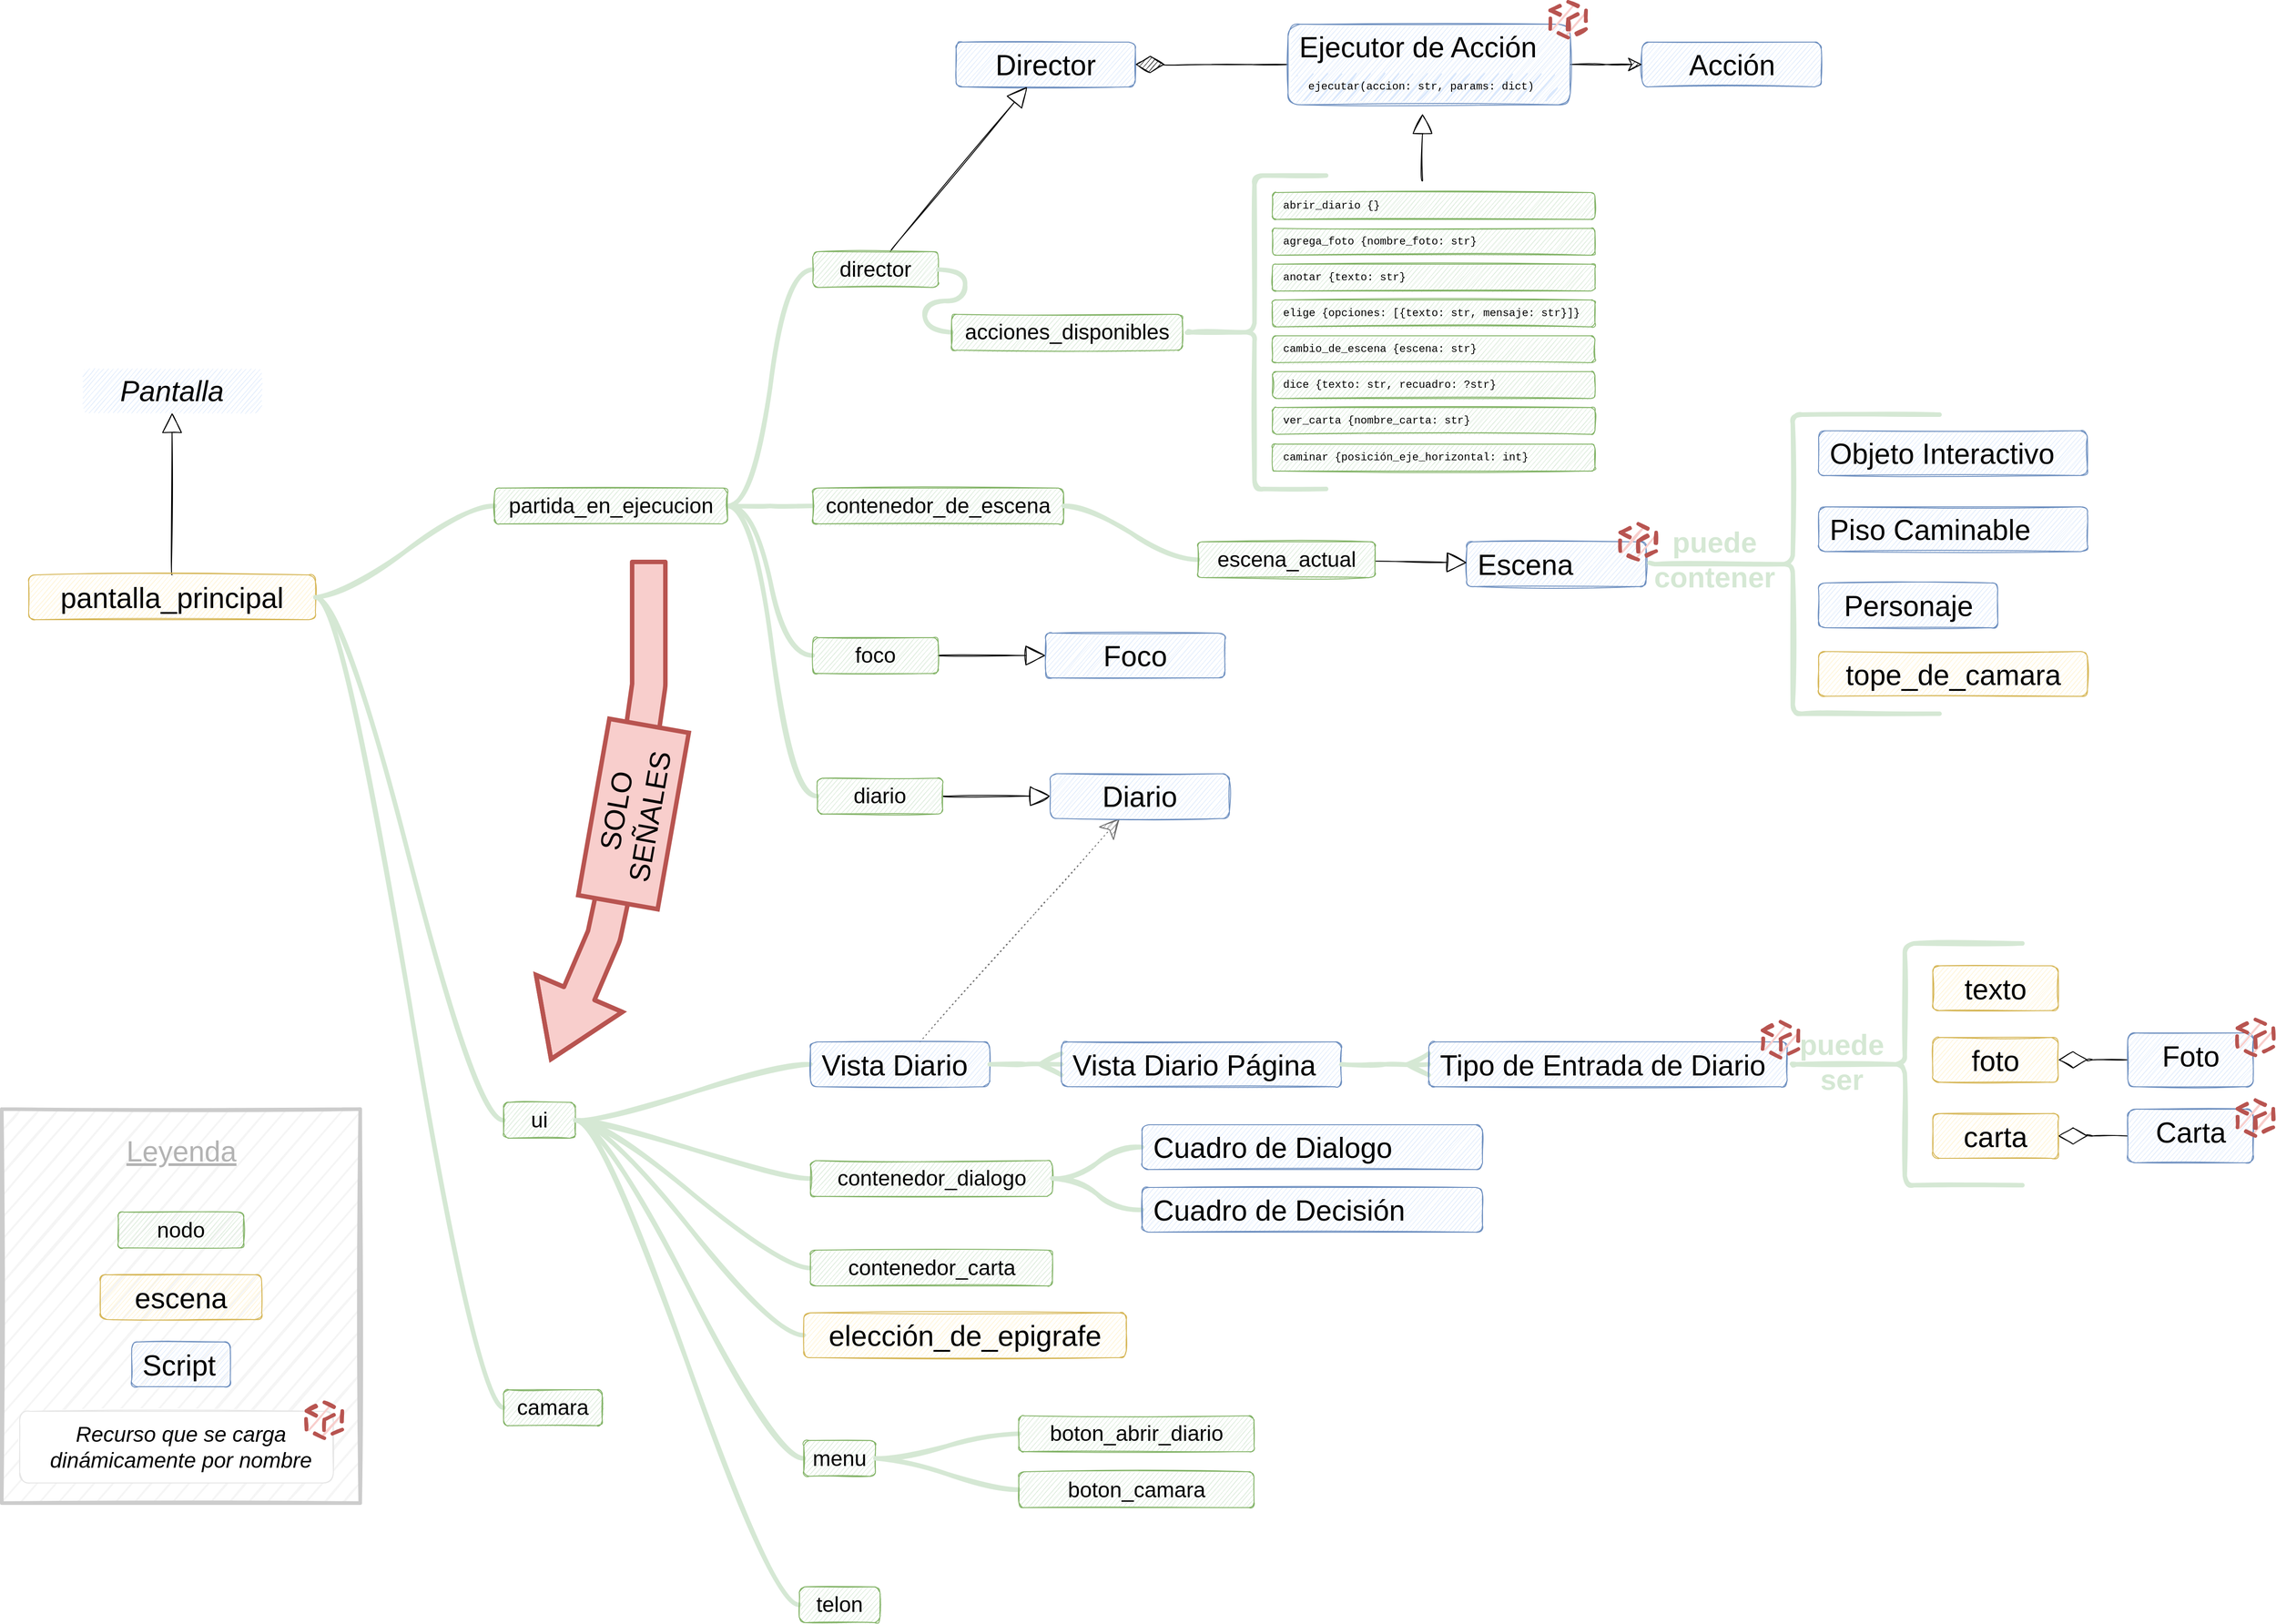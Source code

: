 <mxfile version="14.6.13" type="device" pages="2"><diagram id="RKRpNU83Tg8QG7wMmVHL" name="Pantalla Principal"><mxGraphModel dx="3923" dy="1953" grid="1" gridSize="10" guides="1" tooltips="1" connect="1" arrows="1" fold="1" page="1" pageScale="1" pageWidth="850" pageHeight="1100" math="0" shadow="0"><root><mxCell id="0"/><mxCell id="1" parent="0"/><mxCell id="-V_1WV0f_LP-zezuH2lG-2" value="abrir_diario {}" style="whiteSpace=wrap;html=1;fillColor=#d5e8d4;strokeColor=#82b366;fontFamily=Courier New;align=left;spacingLeft=10;rounded=1;sketch=1;" parent="1" vertex="1"><mxGeometry x="1458" y="673" width="360" height="30" as="geometry"/></mxCell><mxCell id="-V_1WV0f_LP-zezuH2lG-3" value="agrega_foto {nombre_foto: str}" style="whiteSpace=wrap;html=1;fillColor=#d5e8d4;strokeColor=#82b366;fontFamily=Courier New;align=left;spacingLeft=10;rounded=1;sketch=1;" parent="1" vertex="1"><mxGeometry x="1458" y="713" width="360" height="30" as="geometry"/></mxCell><mxCell id="-V_1WV0f_LP-zezuH2lG-4" value="anotar {texto: str}" style="whiteSpace=wrap;html=1;fillColor=#d5e8d4;strokeColor=#82b366;fontFamily=Courier New;align=left;spacingLeft=10;rounded=1;sketch=1;" parent="1" vertex="1"><mxGeometry x="1458" y="753" width="360" height="30" as="geometry"/></mxCell><mxCell id="-V_1WV0f_LP-zezuH2lG-5" value="elige {opciones: [{texto: str, mensaje: str}]}" style="whiteSpace=wrap;html=1;fillColor=#d5e8d4;strokeColor=#82b366;fontFamily=Courier New;align=left;spacingLeft=10;rounded=1;sketch=1;" parent="1" vertex="1"><mxGeometry x="1458" y="793" width="360" height="30" as="geometry"/></mxCell><mxCell id="-V_1WV0f_LP-zezuH2lG-6" value="cambio_de_escena {escena: str}" style="whiteSpace=wrap;html=1;fillColor=#d5e8d4;strokeColor=#82b366;fontFamily=Courier New;align=left;spacingLeft=10;rounded=1;sketch=1;" parent="1" vertex="1"><mxGeometry x="1458" y="833" width="360" height="30" as="geometry"/></mxCell><mxCell id="-V_1WV0f_LP-zezuH2lG-7" value="dice {texto: str, recuadro: ?str}" style="whiteSpace=wrap;html=1;fillColor=#d5e8d4;strokeColor=#82b366;fontFamily=Courier New;align=left;spacingLeft=10;rounded=1;sketch=1;" parent="1" vertex="1"><mxGeometry x="1458" y="873" width="360" height="30" as="geometry"/></mxCell><mxCell id="-V_1WV0f_LP-zezuH2lG-8" value="ver_carta {nombre_carta: str}" style="whiteSpace=wrap;html=1;fillColor=#d5e8d4;strokeColor=#82b366;fontFamily=Courier New;align=left;spacingLeft=10;rounded=1;sketch=1;" parent="1" vertex="1"><mxGeometry x="1458" y="913" width="360" height="30" as="geometry"/></mxCell><mxCell id="-V_1WV0f_LP-zezuH2lG-14" value="" style="group;rounded=1;sketch=1;" parent="1" vertex="1" connectable="0"><mxGeometry x="1870.5" y="505" width="200" height="50" as="geometry"/></mxCell><mxCell id="-V_1WV0f_LP-zezuH2lG-1" value="Acción" style="whiteSpace=wrap;html=1;fillColor=#dae8fc;strokeColor=#6c8ebf;fontSize=32;align=center;verticalAlign=top;rounded=1;sketch=1;" parent="-V_1WV0f_LP-zezuH2lG-14" vertex="1"><mxGeometry width="200" height="50" as="geometry"/></mxCell><mxCell id="-V_1WV0f_LP-zezuH2lG-18" value="" style="group;rounded=1;sketch=1;" parent="1" vertex="1" connectable="0"><mxGeometry x="1105" y="505" width="200" height="50" as="geometry"/></mxCell><mxCell id="-V_1WV0f_LP-zezuH2lG-19" value="Director" style="whiteSpace=wrap;html=1;fillColor=#dae8fc;strokeColor=#6c8ebf;fontSize=32;align=center;verticalAlign=top;rounded=1;sketch=1;" parent="-V_1WV0f_LP-zezuH2lG-18" vertex="1"><mxGeometry width="200" height="50" as="geometry"/></mxCell><mxCell id="-V_1WV0f_LP-zezuH2lG-70" style="edgeStyle=entityRelationEdgeStyle;orthogonalLoop=1;jettySize=auto;html=1;fontSize=24;endArrow=none;endFill=0;endSize=30;strokeWidth=5;fillColor=#d5e8d4;strokeColor=#D5E8D4;curved=1;sketch=1;" parent="1" source="-V_1WV0f_LP-zezuH2lG-36" target="-V_1WV0f_LP-zezuH2lG-55" edge="1"><mxGeometry relative="1" as="geometry"/></mxCell><mxCell id="-V_1WV0f_LP-zezuH2lG-98" style="edgeStyle=entityRelationEdgeStyle;orthogonalLoop=1;jettySize=auto;html=1;fontSize=24;endArrow=none;endFill=0;endSize=30;strokeWidth=5;fillColor=#d5e8d4;strokeColor=#D5E8D4;curved=1;sketch=1;" parent="1" source="-V_1WV0f_LP-zezuH2lG-36" target="-V_1WV0f_LP-zezuH2lG-90" edge="1"><mxGeometry relative="1" as="geometry"/></mxCell><mxCell id="-V_1WV0f_LP-zezuH2lG-36" value="contenedor_dialogo" style="whiteSpace=wrap;html=1;fillColor=#d5e8d4;strokeColor=#82b366;fontSize=24;align=center;verticalAlign=middle;rounded=1;sketch=1;" parent="1" vertex="1"><mxGeometry x="942.5" y="1754" width="270" height="40" as="geometry"/></mxCell><mxCell id="-V_1WV0f_LP-zezuH2lG-50" style="edgeStyle=entityRelationEdgeStyle;orthogonalLoop=1;jettySize=auto;html=1;fontSize=24;endArrow=none;endFill=0;endSize=30;strokeWidth=5;fillColor=#d5e8d4;strokeColor=#D5E8D4;curved=1;sketch=1;" parent="1" source="-V_1WV0f_LP-zezuH2lG-43" target="RzsN2a_7PpXh5lKPl0I8-2" edge="1"><mxGeometry relative="1" as="geometry"/></mxCell><mxCell id="-V_1WV0f_LP-zezuH2lG-43" value="contenedor_de_escena" style="whiteSpace=wrap;html=1;fontFamily=Helvetica;fontSize=24;fillColor=#d5e8d4;align=center;strokeColor=#82b366;rounded=1;sketch=1;" parent="1" vertex="1"><mxGeometry x="945" y="1003" width="280" height="40" as="geometry"/></mxCell><mxCell id="-V_1WV0f_LP-zezuH2lG-47" value="Pantalla" style="whiteSpace=wrap;html=1;fillColor=#dae8fc;fontSize=32;align=center;verticalAlign=top;rounded=1;sketch=1;strokeColor=none;fontStyle=2" parent="1" vertex="1"><mxGeometry x="130" y="869" width="200" height="50" as="geometry"/></mxCell><mxCell id="-V_1WV0f_LP-zezuH2lG-65" style="edgeStyle=none;orthogonalLoop=1;jettySize=auto;html=1;fontSize=24;endArrow=block;endFill=0;endSize=20;curved=1;sketch=1;" parent="1" source="-V_1WV0f_LP-zezuH2lG-48" target="-V_1WV0f_LP-zezuH2lG-47" edge="1"><mxGeometry relative="1" as="geometry"/></mxCell><mxCell id="-V_1WV0f_LP-zezuH2lG-67" style="edgeStyle=entityRelationEdgeStyle;orthogonalLoop=1;jettySize=auto;html=1;fontSize=24;endArrow=none;endFill=0;endSize=30;strokeWidth=5;fillColor=#d5e8d4;strokeColor=#D5E8D4;curved=1;sketch=1;" parent="1" source="-V_1WV0f_LP-zezuH2lG-48" target="-V_1WV0f_LP-zezuH2lG-55" edge="1"><mxGeometry relative="1" as="geometry"/></mxCell><mxCell id="-V_1WV0f_LP-zezuH2lG-83" style="edgeStyle=entityRelationEdgeStyle;orthogonalLoop=1;jettySize=auto;html=1;fontSize=24;endArrow=none;endFill=0;endSize=30;strokeWidth=5;fillColor=#d5e8d4;strokeColor=#D5E8D4;curved=1;sketch=1;" parent="1" source="RzsN2a_7PpXh5lKPl0I8-2" target="-V_1WV0f_LP-zezuH2lG-81" edge="1"><mxGeometry relative="1" as="geometry"/></mxCell><mxCell id="RzsN2a_7PpXh5lKPl0I8-4" style="edgeStyle=entityRelationEdgeStyle;curved=1;sketch=1;orthogonalLoop=1;jettySize=auto;html=1;fontSize=24;endArrow=none;endFill=0;endSize=30;strokeColor=#D5E8D4;strokeWidth=5;fillColor=#d5e8d4;" edge="1" parent="1" source="-V_1WV0f_LP-zezuH2lG-48" target="RzsN2a_7PpXh5lKPl0I8-2"><mxGeometry relative="1" as="geometry"/></mxCell><mxCell id="-V_1WV0f_LP-zezuH2lG-48" value="pantalla_principal" style="whiteSpace=wrap;html=1;fontFamily=Helvetica;fontSize=32;fillColor=#fff2cc;align=center;verticalAlign=top;strokeColor=#d6b656;rounded=1;sketch=1;" parent="1" vertex="1"><mxGeometry x="70" y="1100" width="320" height="50" as="geometry"/></mxCell><mxCell id="-V_1WV0f_LP-zezuH2lG-51" style="edgeStyle=entityRelationEdgeStyle;orthogonalLoop=1;jettySize=auto;html=1;fontSize=24;endArrow=none;endFill=0;endSize=30;strokeWidth=5;fillColor=#d5e8d4;strokeColor=#D5E8D4;curved=1;sketch=1;" parent="1" source="-V_1WV0f_LP-zezuH2lG-49" target="RzsN2a_7PpXh5lKPl0I8-2" edge="1"><mxGeometry relative="1" as="geometry"/></mxCell><mxCell id="-V_1WV0f_LP-zezuH2lG-57" style="orthogonalLoop=1;jettySize=auto;html=1;fontSize=24;endArrow=block;endFill=0;endSize=20;curved=1;sketch=1;" parent="1" source="-V_1WV0f_LP-zezuH2lG-49" target="-V_1WV0f_LP-zezuH2lG-19" edge="1"><mxGeometry relative="1" as="geometry"/></mxCell><mxCell id="-V_1WV0f_LP-zezuH2lG-49" value="director" style="whiteSpace=wrap;html=1;fontFamily=Helvetica;fontSize=24;fillColor=#d5e8d4;align=center;strokeColor=#82b366;rounded=1;sketch=1;" parent="1" vertex="1"><mxGeometry x="945" y="739" width="140" height="40" as="geometry"/></mxCell><mxCell id="-V_1WV0f_LP-zezuH2lG-55" value="ui" style="whiteSpace=wrap;html=1;fontFamily=Helvetica;fontSize=24;fillColor=#d5e8d4;align=center;strokeColor=#82b366;rounded=1;sketch=1;" parent="1" vertex="1"><mxGeometry x="600" y="1689" width="80" height="40" as="geometry"/></mxCell><mxCell id="-V_1WV0f_LP-zezuH2lG-61" style="edgeStyle=entityRelationEdgeStyle;orthogonalLoop=1;jettySize=auto;html=1;fontSize=24;endArrow=diamondThin;endFill=1;endSize=30;curved=1;sketch=1;" parent="1" source="-V_1WV0f_LP-zezuH2lG-16" target="-V_1WV0f_LP-zezuH2lG-19" edge="1"><mxGeometry relative="1" as="geometry"/></mxCell><mxCell id="-V_1WV0f_LP-zezuH2lG-62" value="" style="shape=curlyBracket;whiteSpace=wrap;html=1;fontFamily=Helvetica;fontSize=24;fillColor=#d5e8d4;align=center;size=0.5;strokeColor=#D5E8D4;strokeWidth=5;labelBackgroundColor=#ffffff;endFill=0;endSize=30;rounded=1;sketch=1;" parent="1" vertex="1"><mxGeometry x="1358" y="654" width="160" height="350" as="geometry"/></mxCell><mxCell id="-V_1WV0f_LP-zezuH2lG-64" style="edgeStyle=entityRelationEdgeStyle;orthogonalLoop=1;jettySize=auto;html=1;fontSize=24;endArrow=classic;endFill=1;endSize=13;curved=1;sketch=1;" parent="1" source="-V_1WV0f_LP-zezuH2lG-16" target="-V_1WV0f_LP-zezuH2lG-1" edge="1"><mxGeometry relative="1" as="geometry"/></mxCell><mxCell id="-V_1WV0f_LP-zezuH2lG-115" style="edgeStyle=entityRelationEdgeStyle;orthogonalLoop=1;jettySize=auto;html=1;fontSize=24;endArrow=diamondThin;endFill=0;endSize=30;curved=1;sketch=1;" parent="1" source="-V_1WV0f_LP-zezuH2lG-66" target="-V_1WV0f_LP-zezuH2lG-111" edge="1"><mxGeometry relative="1" as="geometry"/></mxCell><mxCell id="-V_1WV0f_LP-zezuH2lG-66" value="Foto" style="whiteSpace=wrap;html=1;fillColor=#dae8fc;strokeColor=#6c8ebf;fontSize=32;align=center;verticalAlign=top;rounded=1;sketch=1;" parent="1" vertex="1"><mxGeometry x="2412.5" y="1611.5" width="140" height="60" as="geometry"/></mxCell><mxCell id="-V_1WV0f_LP-zezuH2lG-68" value="caminar {posición_eje_horizontal: int}" style="whiteSpace=wrap;html=1;fillColor=#d5e8d4;strokeColor=#82b366;fontFamily=Courier New;align=left;spacingLeft=10;rounded=1;sketch=1;" parent="1" vertex="1"><mxGeometry x="1458" y="954" width="360" height="30" as="geometry"/></mxCell><mxCell id="-V_1WV0f_LP-zezuH2lG-69" style="edgeStyle=entityRelationEdgeStyle;orthogonalLoop=1;jettySize=auto;html=1;fontSize=24;endArrow=none;endFill=0;endSize=30;strokeWidth=5;fillColor=#d5e8d4;strokeColor=#D5E8D4;curved=1;sketch=1;" parent="1" source="-V_1WV0f_LP-zezuH2lG-23" target="-V_1WV0f_LP-zezuH2lG-55" edge="1"><mxGeometry relative="1" as="geometry"/></mxCell><mxCell id="-V_1WV0f_LP-zezuH2lG-99" style="edgeStyle=entityRelationEdgeStyle;orthogonalLoop=1;jettySize=auto;html=1;fontSize=24;endArrow=none;endFill=0;endSize=30;strokeWidth=5;fillColor=#d5e8d4;strokeColor=#D5E8D4;curved=1;sketch=1;" parent="1" source="-V_1WV0f_LP-zezuH2lG-36" target="-V_1WV0f_LP-zezuH2lG-91" edge="1"><mxGeometry relative="1" as="geometry"><mxPoint x="1212.5" y="1804.0" as="sourcePoint"/></mxGeometry></mxCell><mxCell id="-V_1WV0f_LP-zezuH2lG-127" style="rounded=1;sketch=1;orthogonalLoop=1;jettySize=auto;html=1;fontSize=24;startArrow=none;endArrow=classic;endFill=1;endSize=20;jumpSize=0;dashed=1;dashPattern=1 4;strokeColor=#6E6E6E;" parent="1" source="-V_1WV0f_LP-zezuH2lG-23" target="-V_1WV0f_LP-zezuH2lG-21" edge="1"><mxGeometry relative="1" as="geometry"><Array as="points"><mxPoint x="1200" y="1470"/></Array></mxGeometry></mxCell><mxCell id="-V_1WV0f_LP-zezuH2lG-23" value="Vista Diario" style="whiteSpace=wrap;html=1;fillColor=#dae8fc;strokeColor=#6c8ebf;fontSize=32;align=left;verticalAlign=top;spacingLeft=10;rounded=1;sketch=1;" parent="1" vertex="1"><mxGeometry x="942.5" y="1621.5" width="200" height="50" as="geometry"/></mxCell><mxCell id="-V_1WV0f_LP-zezuH2lG-77" style="edgeStyle=entityRelationEdgeStyle;orthogonalLoop=1;jettySize=auto;html=1;fontSize=24;endArrow=none;endFill=0;endSize=30;strokeWidth=5;fillColor=#d5e8d4;strokeColor=#D5E8D4;curved=1;sketch=1;" parent="1" source="-V_1WV0f_LP-zezuH2lG-135" target="-V_1WV0f_LP-zezuH2lG-43" edge="1"><mxGeometry relative="1" as="geometry"><mxPoint x="1412.5" y="1024" as="sourcePoint"/></mxGeometry></mxCell><mxCell id="-V_1WV0f_LP-zezuH2lG-16" value="Ejecutor de Acción" style="whiteSpace=wrap;html=1;fillColor=#dae8fc;strokeColor=#6c8ebf;fontSize=32;align=left;verticalAlign=top;spacingLeft=10;rounded=1;sketch=1;" parent="1" vertex="1"><mxGeometry x="1475.5" y="485" width="315" height="90" as="geometry"/></mxCell><mxCell id="-V_1WV0f_LP-zezuH2lG-78" value="ejecutar(accion: str, params: dict)" style="text;html=1;align=left;verticalAlign=middle;whiteSpace=wrap;fontFamily=Courier New;fontSize=12;spacingLeft=10;fillColor=#DAE8FC;dashed=1;strokeWidth=3;rounded=1;sketch=1;" parent="1" vertex="1"><mxGeometry x="1485.5" y="540" width="290" height="30" as="geometry"/></mxCell><mxCell id="-V_1WV0f_LP-zezuH2lG-80" style="edgeStyle=entityRelationEdgeStyle;orthogonalLoop=1;jettySize=auto;html=1;fontSize=24;endArrow=none;endFill=0;endSize=30;strokeColor=#D5E8D4;strokeWidth=5;fillColor=#d5e8d4;startArrow=ERmany;startFill=0;startSize=18;curved=1;sketch=1;" parent="1" source="-V_1WV0f_LP-zezuH2lG-79" target="-V_1WV0f_LP-zezuH2lG-23" edge="1"><mxGeometry relative="1" as="geometry"/></mxCell><mxCell id="-V_1WV0f_LP-zezuH2lG-79" value="Vista Diario Página" style="whiteSpace=wrap;html=1;fillColor=#dae8fc;strokeColor=#6c8ebf;fontSize=32;align=left;verticalAlign=top;spacingLeft=10;rounded=1;sketch=1;" parent="1" vertex="1"><mxGeometry x="1222.5" y="1621.5" width="312.5" height="50" as="geometry"/></mxCell><mxCell id="-V_1WV0f_LP-zezuH2lG-85" style="edgeStyle=none;orthogonalLoop=1;jettySize=auto;html=1;fontSize=24;endArrow=block;endFill=0;endSize=20;curved=1;sketch=1;" parent="1" source="-V_1WV0f_LP-zezuH2lG-81" target="-V_1WV0f_LP-zezuH2lG-21" edge="1"><mxGeometry relative="1" as="geometry"/></mxCell><mxCell id="-V_1WV0f_LP-zezuH2lG-81" value="diario" style="whiteSpace=wrap;html=1;fontFamily=Helvetica;fontSize=24;fillColor=#d5e8d4;align=center;strokeColor=#82b366;rounded=1;sketch=1;" parent="1" vertex="1"><mxGeometry x="950" y="1327" width="140" height="40" as="geometry"/></mxCell><mxCell id="-V_1WV0f_LP-zezuH2lG-21" value="Diario" style="whiteSpace=wrap;html=1;fillColor=#dae8fc;strokeColor=#6c8ebf;fontSize=32;align=center;verticalAlign=top;rounded=1;sketch=1;" parent="1" vertex="1"><mxGeometry x="1210" y="1322" width="200" height="50" as="geometry"/></mxCell><mxCell id="RzsN2a_7PpXh5lKPl0I8-1" style="edgeStyle=entityRelationEdgeStyle;curved=1;sketch=1;orthogonalLoop=1;jettySize=auto;html=1;fontSize=24;endArrow=none;endFill=0;endSize=30;strokeColor=#D5E8D4;strokeWidth=5;fillColor=#d5e8d4;" edge="1" parent="1" source="-V_1WV0f_LP-zezuH2lG-88" target="-V_1WV0f_LP-zezuH2lG-55"><mxGeometry relative="1" as="geometry"/></mxCell><mxCell id="-V_1WV0f_LP-zezuH2lG-88" value="telon" style="whiteSpace=wrap;html=1;fontFamily=Helvetica;fontSize=24;fillColor=#d5e8d4;align=center;strokeColor=#82b366;rounded=1;sketch=1;" parent="1" vertex="1"><mxGeometry x="930" y="2230" width="90" height="40" as="geometry"/></mxCell><mxCell id="-V_1WV0f_LP-zezuH2lG-101" style="edgeStyle=entityRelationEdgeStyle;orthogonalLoop=1;jettySize=auto;html=1;fontSize=24;endArrow=none;endFill=0;endSize=30;strokeWidth=5;fillColor=#d5e8d4;strokeColor=#D5E8D4;curved=1;sketch=1;" parent="1" source="-V_1WV0f_LP-zezuH2lG-89" target="-V_1WV0f_LP-zezuH2lG-48" edge="1"><mxGeometry relative="1" as="geometry"/></mxCell><mxCell id="-V_1WV0f_LP-zezuH2lG-89" value="camara" style="whiteSpace=wrap;html=1;fontFamily=Helvetica;fontSize=24;fillColor=#d5e8d4;align=center;strokeColor=#82b366;rounded=1;sketch=1;" parent="1" vertex="1"><mxGeometry x="600" y="2010" width="110" height="40" as="geometry"/></mxCell><mxCell id="-V_1WV0f_LP-zezuH2lG-90" value="Cuadro de Dialogo" style="whiteSpace=wrap;html=1;fillColor=#dae8fc;strokeColor=#6c8ebf;fontSize=32;align=left;verticalAlign=top;spacingLeft=10;rounded=1;sketch=1;" parent="1" vertex="1"><mxGeometry x="1312.5" y="1714" width="380" height="50" as="geometry"/></mxCell><mxCell id="-V_1WV0f_LP-zezuH2lG-91" value="Cuadro de Decisión" style="whiteSpace=wrap;html=1;fillColor=#dae8fc;strokeColor=#6c8ebf;fontSize=32;align=left;verticalAlign=top;spacingLeft=10;rounded=1;sketch=1;" parent="1" vertex="1"><mxGeometry x="1312.5" y="1784" width="380" height="50" as="geometry"/></mxCell><mxCell id="-V_1WV0f_LP-zezuH2lG-97" style="edgeStyle=entityRelationEdgeStyle;orthogonalLoop=1;jettySize=auto;html=1;fontSize=24;endArrow=none;endFill=0;endSize=30;strokeWidth=5;fillColor=#d5e8d4;strokeColor=#D5E8D4;curved=1;sketch=1;" parent="1" source="-V_1WV0f_LP-zezuH2lG-96" target="-V_1WV0f_LP-zezuH2lG-55" edge="1"><mxGeometry relative="1" as="geometry"/></mxCell><mxCell id="-V_1WV0f_LP-zezuH2lG-96" value="elección_de_epigrafe" style="whiteSpace=wrap;html=1;fontFamily=Helvetica;fontSize=32;fillColor=#fff2cc;align=center;verticalAlign=top;strokeColor=#d6b656;rounded=1;sketch=1;" parent="1" vertex="1"><mxGeometry x="935" y="1924" width="360" height="50" as="geometry"/></mxCell><mxCell id="-V_1WV0f_LP-zezuH2lG-103" style="edgeStyle=entityRelationEdgeStyle;orthogonalLoop=1;jettySize=auto;html=1;fontSize=24;endArrow=none;endFill=0;endSize=30;strokeWidth=5;fillColor=#d5e8d4;strokeColor=#D5E8D4;curved=1;sketch=1;" parent="1" source="-V_1WV0f_LP-zezuH2lG-102" target="-V_1WV0f_LP-zezuH2lG-55" edge="1"><mxGeometry relative="1" as="geometry"/></mxCell><mxCell id="-V_1WV0f_LP-zezuH2lG-102" value="menu" style="whiteSpace=wrap;html=1;fontFamily=Helvetica;fontSize=24;fillColor=#d5e8d4;align=center;strokeColor=#82b366;rounded=1;sketch=1;" parent="1" vertex="1"><mxGeometry x="935" y="2066.5" width="80" height="40" as="geometry"/></mxCell><mxCell id="-V_1WV0f_LP-zezuH2lG-105" style="edgeStyle=entityRelationEdgeStyle;orthogonalLoop=1;jettySize=auto;html=1;fontSize=24;endArrow=none;endFill=0;endSize=30;strokeWidth=5;fillColor=#d5e8d4;strokeColor=#D5E8D4;curved=1;sketch=1;" parent="1" source="-V_1WV0f_LP-zezuH2lG-104" target="-V_1WV0f_LP-zezuH2lG-102" edge="1"><mxGeometry relative="1" as="geometry"/></mxCell><mxCell id="-V_1WV0f_LP-zezuH2lG-104" value="boton_abrir_diario" style="whiteSpace=wrap;html=1;fontFamily=Helvetica;fontSize=24;fillColor=#d5e8d4;align=center;strokeColor=#82b366;rounded=1;sketch=1;" parent="1" vertex="1"><mxGeometry x="1175" y="2039" width="262.5" height="40" as="geometry"/></mxCell><mxCell id="-V_1WV0f_LP-zezuH2lG-108" style="edgeStyle=entityRelationEdgeStyle;orthogonalLoop=1;jettySize=auto;html=1;fontSize=24;endArrow=none;endFill=0;endSize=30;strokeColor=#D5E8D4;strokeWidth=5;fillColor=#d5e8d4;startFill=0;startArrow=ERmany;startSize=18;curved=1;sketch=1;" parent="1" source="-V_1WV0f_LP-zezuH2lG-106" target="-V_1WV0f_LP-zezuH2lG-79" edge="1"><mxGeometry relative="1" as="geometry"/></mxCell><mxCell id="-V_1WV0f_LP-zezuH2lG-106" value="Tipo de Entrada de Diario" style="whiteSpace=wrap;html=1;fillColor=#dae8fc;strokeColor=#6c8ebf;fontSize=32;align=left;verticalAlign=top;spacingLeft=10;rounded=1;sketch=1;" parent="1" vertex="1"><mxGeometry x="1632.5" y="1621.5" width="400" height="50" as="geometry"/></mxCell><mxCell id="-V_1WV0f_LP-zezuH2lG-111" value="foto" style="whiteSpace=wrap;html=1;fontFamily=Helvetica;fontSize=32;fillColor=#fff2cc;align=center;verticalAlign=top;strokeColor=#d6b656;rounded=1;sketch=1;" parent="1" vertex="1"><mxGeometry x="2195" y="1616.5" width="140" height="50" as="geometry"/></mxCell><mxCell id="-V_1WV0f_LP-zezuH2lG-112" value="texto" style="whiteSpace=wrap;html=1;fontFamily=Helvetica;fontSize=32;fillColor=#fff2cc;align=center;verticalAlign=top;strokeColor=#d6b656;rounded=1;sketch=1;" parent="1" vertex="1"><mxGeometry x="2195" y="1536.5" width="140" height="50" as="geometry"/></mxCell><mxCell id="-V_1WV0f_LP-zezuH2lG-113" value="carta" style="whiteSpace=wrap;html=1;fontFamily=Helvetica;fontSize=32;fillColor=#fff2cc;align=center;verticalAlign=top;strokeColor=#d6b656;rounded=1;sketch=1;" parent="1" vertex="1"><mxGeometry x="2195" y="1701.5" width="140" height="50" as="geometry"/></mxCell><mxCell id="-V_1WV0f_LP-zezuH2lG-116" style="edgeStyle=entityRelationEdgeStyle;orthogonalLoop=1;jettySize=auto;html=1;fontSize=24;endArrow=diamondThin;endFill=0;endSize=30;curved=1;sketch=1;" parent="1" source="-V_1WV0f_LP-zezuH2lG-114" target="-V_1WV0f_LP-zezuH2lG-113" edge="1"><mxGeometry relative="1" as="geometry"/></mxCell><mxCell id="-V_1WV0f_LP-zezuH2lG-114" value="Carta" style="whiteSpace=wrap;html=1;fillColor=#dae8fc;strokeColor=#6c8ebf;fontSize=32;align=center;verticalAlign=top;rounded=1;sketch=1;" parent="1" vertex="1"><mxGeometry x="2412.5" y="1696.5" width="140" height="60" as="geometry"/></mxCell><mxCell id="-V_1WV0f_LP-zezuH2lG-120" style="edgeStyle=entityRelationEdgeStyle;orthogonalLoop=1;jettySize=auto;html=1;fontSize=24;endArrow=none;endFill=0;endSize=30;strokeColor=#D5E8D4;strokeWidth=5;fillColor=#d5e8d4;curved=1;sketch=1;" parent="1" source="-V_1WV0f_LP-zezuH2lG-119" target="-V_1WV0f_LP-zezuH2lG-102" edge="1"><mxGeometry relative="1" as="geometry"/></mxCell><mxCell id="-V_1WV0f_LP-zezuH2lG-119" value="boton_camara" style="whiteSpace=wrap;html=1;fontFamily=Helvetica;fontSize=24;fillColor=#d5e8d4;align=center;strokeColor=#82b366;rounded=1;sketch=1;" parent="1" vertex="1"><mxGeometry x="1175" y="2101.5" width="262.5" height="40" as="geometry"/></mxCell><mxCell id="-V_1WV0f_LP-zezuH2lG-122" style="edgeStyle=entityRelationEdgeStyle;orthogonalLoop=1;jettySize=auto;html=1;fontSize=24;endArrow=none;endFill=0;endSize=30;strokeColor=#D5E8D4;strokeWidth=5;fillColor=#d5e8d4;curved=1;sketch=1;" parent="1" source="-V_1WV0f_LP-zezuH2lG-121" target="-V_1WV0f_LP-zezuH2lG-55" edge="1"><mxGeometry relative="1" as="geometry"/></mxCell><mxCell id="-V_1WV0f_LP-zezuH2lG-121" value="contenedor_carta" style="whiteSpace=wrap;html=1;fillColor=#d5e8d4;strokeColor=#82b366;fontSize=24;align=center;verticalAlign=middle;rounded=1;sketch=1;" parent="1" vertex="1"><mxGeometry x="942.5" y="1854" width="270" height="40" as="geometry"/></mxCell><mxCell id="-V_1WV0f_LP-zezuH2lG-123" style="orthogonalLoop=1;jettySize=auto;html=1;fontSize=24;endArrow=block;endFill=0;endSize=20;curved=1;sketch=1;" parent="1" edge="1"><mxGeometry relative="1" as="geometry"><mxPoint x="1625.5" y="660" as="sourcePoint"/><mxPoint x="1625.5" y="585" as="targetPoint"/></mxGeometry></mxCell><mxCell id="-V_1WV0f_LP-zezuH2lG-128" value="" style="shape=curlyBracket;whiteSpace=wrap;html=1;fontFamily=Helvetica;fontSize=24;fillColor=#d5e8d4;align=center;size=0.5;strokeColor=#D5E8D4;strokeWidth=5;labelBackgroundColor=#ffffff;endFill=0;endSize=30;rounded=1;sketch=1;" parent="1" vertex="1"><mxGeometry x="2032.5" y="1511.5" width="262.5" height="270" as="geometry"/></mxCell><mxCell id="-V_1WV0f_LP-zezuH2lG-129" value="" style="group;rounded=1;sketch=1;" parent="1" vertex="1" connectable="0"><mxGeometry x="2067.5" y="1109" width="221.25" height="50" as="geometry"/></mxCell><mxCell id="-V_1WV0f_LP-zezuH2lG-130" value="Personaje" style="whiteSpace=wrap;html=1;fillColor=#dae8fc;strokeColor=#6c8ebf;fontSize=32;align=center;verticalAlign=top;rounded=1;sketch=1;" parent="-V_1WV0f_LP-zezuH2lG-129" vertex="1"><mxGeometry width="200" height="50" as="geometry"/></mxCell><mxCell id="-V_1WV0f_LP-zezuH2lG-131" value="Objeto Interactivo" style="whiteSpace=wrap;html=1;fillColor=#dae8fc;strokeColor=#6c8ebf;fontSize=32;align=left;verticalAlign=top;spacingLeft=10;rounded=1;sketch=1;" parent="1" vertex="1"><mxGeometry x="2067.5" y="939" width="300" height="50" as="geometry"/></mxCell><mxCell id="-V_1WV0f_LP-zezuH2lG-132" value="Piso Caminable" style="whiteSpace=wrap;html=1;fillColor=#dae8fc;strokeColor=#6c8ebf;fontSize=32;align=left;verticalAlign=top;spacingLeft=10;rounded=1;sketch=1;" parent="1" vertex="1"><mxGeometry x="2067.5" y="1024" width="300" height="50" as="geometry"/></mxCell><mxCell id="-V_1WV0f_LP-zezuH2lG-133" value="Escena" style="whiteSpace=wrap;html=1;fillColor=#dae8fc;strokeColor=#6c8ebf;fontSize=32;align=left;verticalAlign=top;spacingLeft=10;rounded=1;sketch=1;" parent="1" vertex="1"><mxGeometry x="1675" y="1063" width="200" height="50" as="geometry"/></mxCell><mxCell id="-V_1WV0f_LP-zezuH2lG-134" value="" style="shape=curlyBracket;whiteSpace=wrap;html=1;fontFamily=Helvetica;fontSize=24;fillColor=#d5e8d4;align=center;size=0.5;strokeColor=#D5E8D4;strokeWidth=5;labelBackgroundColor=#ffffff;endFill=0;endSize=30;rounded=1;sketch=1;" parent="1" vertex="1"><mxGeometry x="1875" y="921" width="327.5" height="334" as="geometry"/></mxCell><mxCell id="-V_1WV0f_LP-zezuH2lG-136" style="edgeStyle=none;rounded=1;sketch=1;jumpSize=0;orthogonalLoop=1;jettySize=auto;html=1;fontSize=24;startArrow=none;endArrow=block;endFill=0;endSize=20;strokeColor=#000000;" parent="1" source="-V_1WV0f_LP-zezuH2lG-135" target="-V_1WV0f_LP-zezuH2lG-133" edge="1"><mxGeometry relative="1" as="geometry"/></mxCell><mxCell id="-V_1WV0f_LP-zezuH2lG-135" value="escena_actual" style="whiteSpace=wrap;html=1;fontFamily=Helvetica;fontSize=24;fillColor=#d5e8d4;align=center;strokeColor=#82b366;rounded=1;sketch=1;" parent="1" vertex="1"><mxGeometry x="1375" y="1063" width="197.5" height="40" as="geometry"/></mxCell><mxCell id="-V_1WV0f_LP-zezuH2lG-138" value="" style="html=1;whiteSpace=wrap;shape=isoCube2;backgroundOutline=1;isoAngle=15;rounded=1;dashed=1;sketch=1;fontFamily=Helvetica;fontSize=24;strokeColor=#b85450;strokeWidth=4;align=left;fillColor=#f8cecc;" parent="1" vertex="1"><mxGeometry x="2005" y="1599" width="40" height="40" as="geometry"/></mxCell><mxCell id="-V_1WV0f_LP-zezuH2lG-139" value="" style="html=1;whiteSpace=wrap;shape=isoCube2;backgroundOutline=1;isoAngle=15;rounded=1;dashed=1;sketch=1;fontFamily=Helvetica;fontSize=24;strokeColor=#b85450;strokeWidth=4;align=left;fillColor=#f8cecc;" parent="1" vertex="1"><mxGeometry x="2535" y="1596.5" width="40" height="40" as="geometry"/></mxCell><mxCell id="-V_1WV0f_LP-zezuH2lG-140" value="" style="html=1;whiteSpace=wrap;shape=isoCube2;backgroundOutline=1;isoAngle=15;rounded=1;dashed=1;sketch=1;fontFamily=Helvetica;fontSize=24;strokeColor=#b85450;strokeWidth=4;align=left;fillColor=#f8cecc;" parent="1" vertex="1"><mxGeometry x="2535" y="1686.5" width="40" height="40" as="geometry"/></mxCell><mxCell id="-V_1WV0f_LP-zezuH2lG-141" value="" style="html=1;whiteSpace=wrap;shape=isoCube2;backgroundOutline=1;isoAngle=15;rounded=1;dashed=1;sketch=1;fontFamily=Helvetica;fontSize=24;strokeColor=#b85450;strokeWidth=4;align=left;fillColor=#f8cecc;" parent="1" vertex="1"><mxGeometry x="1846.25" y="1043" width="40" height="40" as="geometry"/></mxCell><mxCell id="-V_1WV0f_LP-zezuH2lG-142" value="" style="html=1;whiteSpace=wrap;shape=isoCube2;backgroundOutline=1;isoAngle=15;rounded=1;dashed=1;sketch=1;fontFamily=Helvetica;fontSize=24;strokeColor=#b85450;strokeWidth=4;align=left;fillColor=#f8cecc;" parent="1" vertex="1"><mxGeometry x="1768" y="460" width="40" height="40" as="geometry"/></mxCell><mxCell id="-V_1WV0f_LP-zezuH2lG-144" style="edgeStyle=entityRelationEdgeStyle;curved=1;sketch=1;orthogonalLoop=1;jettySize=auto;html=1;fontSize=24;endArrow=none;endFill=0;endSize=30;strokeColor=#D5E8D4;strokeWidth=5;fillColor=#d5e8d4;" parent="1" source="-V_1WV0f_LP-zezuH2lG-143" target="-V_1WV0f_LP-zezuH2lG-49" edge="1"><mxGeometry relative="1" as="geometry"/></mxCell><mxCell id="-V_1WV0f_LP-zezuH2lG-143" value="acciones_disponibles" style="whiteSpace=wrap;html=1;fontFamily=Helvetica;fontSize=24;fillColor=#d5e8d4;align=center;strokeColor=#82b366;rounded=1;sketch=1;" parent="1" vertex="1"><mxGeometry x="1100" y="809" width="257.5" height="40" as="geometry"/></mxCell><mxCell id="-V_1WV0f_LP-zezuH2lG-145" value="puede contener" style="text;strokeColor=none;fillColor=none;html=1;fontSize=32;fontStyle=1;verticalAlign=middle;align=center;rounded=1;dashed=1;sketch=1;fontFamily=Helvetica;fontColor=#D5E8D4;whiteSpace=wrap;" parent="1" vertex="1"><mxGeometry x="1902.5" y="1063" width="97" height="40" as="geometry"/></mxCell><mxCell id="-V_1WV0f_LP-zezuH2lG-146" value="puede&lt;br&gt;ser" style="text;strokeColor=none;fillColor=none;html=1;fontSize=32;fontStyle=1;verticalAlign=middle;align=center;rounded=1;dashed=1;sketch=1;fontFamily=Helvetica;fontColor=#D5E8D4;whiteSpace=wrap;" parent="1" vertex="1"><mxGeometry x="2045" y="1624" width="97" height="40" as="geometry"/></mxCell><mxCell id="-V_1WV0f_LP-zezuH2lG-161" value="" style="group" parent="1" vertex="1" connectable="0"><mxGeometry x="40" y="1696.5" width="400" height="440" as="geometry"/></mxCell><mxCell id="-V_1WV0f_LP-zezuH2lG-155" value="" style="rounded=0;whiteSpace=wrap;html=1;sketch=1;fontFamily=Helvetica;fontSize=32;fontColor=#333333;strokeWidth=4;align=left;fillColor=#f5f5f5;strokeColor=#CCCCCC;" parent="-V_1WV0f_LP-zezuH2lG-161" vertex="1"><mxGeometry width="400" height="440" as="geometry"/></mxCell><mxCell id="-V_1WV0f_LP-zezuH2lG-147" value="nodo" style="whiteSpace=wrap;html=1;fontFamily=Helvetica;fontSize=24;fillColor=#d5e8d4;align=center;strokeColor=#82b366;rounded=1;sketch=1;" parent="-V_1WV0f_LP-zezuH2lG-161" vertex="1"><mxGeometry x="130" y="115" width="140" height="40" as="geometry"/></mxCell><mxCell id="-V_1WV0f_LP-zezuH2lG-148" value="escena" style="whiteSpace=wrap;html=1;fontFamily=Helvetica;fontSize=32;fillColor=#fff2cc;align=center;verticalAlign=top;strokeColor=#d6b656;rounded=1;sketch=1;" parent="-V_1WV0f_LP-zezuH2lG-161" vertex="1"><mxGeometry x="110" y="185" width="180" height="50" as="geometry"/></mxCell><mxCell id="-V_1WV0f_LP-zezuH2lG-149" value="Script" style="whiteSpace=wrap;html=1;fillColor=#dae8fc;strokeColor=#6c8ebf;fontSize=32;align=left;verticalAlign=top;spacingLeft=10;rounded=1;sketch=1;" parent="-V_1WV0f_LP-zezuH2lG-161" vertex="1"><mxGeometry x="145" y="260" width="110" height="50" as="geometry"/></mxCell><mxCell id="-V_1WV0f_LP-zezuH2lG-156" value="&lt;font&gt;Leyenda&lt;/font&gt;" style="text;html=1;strokeColor=none;fillColor=none;align=center;verticalAlign=middle;whiteSpace=wrap;rounded=0;sketch=1;fontFamily=Helvetica;fontSize=32;fontStyle=4;fontColor=#B3B3B3;" parent="-V_1WV0f_LP-zezuH2lG-161" vertex="1"><mxGeometry x="77.5" y="22.5" width="245" height="50" as="geometry"/></mxCell><mxCell id="-V_1WV0f_LP-zezuH2lG-160" value="" style="group" parent="-V_1WV0f_LP-zezuH2lG-161" vertex="1" connectable="0"><mxGeometry x="20" y="327.5" width="360" height="90" as="geometry"/></mxCell><mxCell id="-V_1WV0f_LP-zezuH2lG-154" value="" style="whiteSpace=wrap;html=1;fontFamily=Helvetica;fontSize=24;align=center;rounded=1;sketch=1;strokeColor=#E6E6E6;" parent="-V_1WV0f_LP-zezuH2lG-160" vertex="1"><mxGeometry y="10" width="350" height="80" as="geometry"/></mxCell><mxCell id="-V_1WV0f_LP-zezuH2lG-152" value="" style="html=1;whiteSpace=wrap;shape=isoCube2;backgroundOutline=1;isoAngle=15;rounded=1;dashed=1;sketch=1;fontFamily=Helvetica;fontSize=24;strokeColor=#b85450;strokeWidth=4;align=left;fillColor=#f8cecc;" parent="-V_1WV0f_LP-zezuH2lG-160" vertex="1"><mxGeometry x="320" width="40" height="40" as="geometry"/></mxCell><mxCell id="-V_1WV0f_LP-zezuH2lG-153" value="&lt;font color=&quot;#000000&quot;&gt;&lt;i&gt;Recurso que se carga dinámicamente por nombre&lt;/i&gt;&lt;/font&gt;" style="text;strokeColor=none;fillColor=none;html=1;fontSize=24;fontStyle=0;verticalAlign=middle;align=center;rounded=1;dashed=1;sketch=1;fontFamily=Helvetica;fontColor=#D5E8D4;whiteSpace=wrap;" parent="-V_1WV0f_LP-zezuH2lG-160" vertex="1"><mxGeometry x="20" y="30" width="320" height="40" as="geometry"/></mxCell><mxCell id="-V_1WV0f_LP-zezuH2lG-164" value="tope_de_camara" style="whiteSpace=wrap;html=1;fontFamily=Helvetica;fontSize=32;fillColor=#fff2cc;align=center;verticalAlign=top;strokeColor=#d6b656;rounded=1;sketch=1;" parent="1" vertex="1"><mxGeometry x="2067.5" y="1185.5" width="300" height="50" as="geometry"/></mxCell><mxCell id="9HxxGnWTrNto9d4PToRg-2" style="edgeStyle=entityRelationEdgeStyle;curved=1;sketch=1;orthogonalLoop=1;jettySize=auto;html=1;fontSize=24;endArrow=none;endFill=0;endSize=30;strokeColor=#D5E8D4;strokeWidth=5;fillColor=#d5e8d4;" parent="1" source="9HxxGnWTrNto9d4PToRg-1" target="RzsN2a_7PpXh5lKPl0I8-2" edge="1"><mxGeometry relative="1" as="geometry"/></mxCell><mxCell id="9HxxGnWTrNto9d4PToRg-4" style="edgeStyle=none;curved=1;sketch=1;orthogonalLoop=1;jettySize=auto;html=1;fontSize=24;endArrow=block;endFill=0;endSize=20;" parent="1" source="9HxxGnWTrNto9d4PToRg-1" target="9HxxGnWTrNto9d4PToRg-3" edge="1"><mxGeometry relative="1" as="geometry"/></mxCell><mxCell id="9HxxGnWTrNto9d4PToRg-1" value="foco" style="whiteSpace=wrap;html=1;fontFamily=Helvetica;fontSize=24;fillColor=#d5e8d4;align=center;strokeColor=#82b366;rounded=1;sketch=1;" parent="1" vertex="1"><mxGeometry x="945" y="1170" width="140" height="40" as="geometry"/></mxCell><mxCell id="9HxxGnWTrNto9d4PToRg-3" value="Foco" style="whiteSpace=wrap;html=1;fillColor=#dae8fc;strokeColor=#6c8ebf;fontSize=32;align=center;verticalAlign=top;rounded=1;sketch=1;" parent="1" vertex="1"><mxGeometry x="1205" y="1165" width="200" height="50" as="geometry"/></mxCell><mxCell id="RzsN2a_7PpXh5lKPl0I8-2" value="partida_en_ejecucion" style="whiteSpace=wrap;html=1;fontFamily=Helvetica;fontSize=24;fillColor=#d5e8d4;align=center;strokeColor=#82b366;rounded=1;sketch=1;" vertex="1" parent="1"><mxGeometry x="590" y="1003" width="260" height="40" as="geometry"/></mxCell><mxCell id="RzsN2a_7PpXh5lKPl0I8-5" value="" style="shape=flexArrow;endArrow=none;startArrow=classic;html=1;fontSize=24;endSize=23.579;strokeWidth=5;startSize=24.91;width=33.103;endWidth=62.687;startWidth=62.687;fillColor=#f8cecc;strokeColor=#b85450;endFill=0;" edge="1" parent="1"><mxGeometry width="100" height="100" relative="1" as="geometry"><mxPoint x="652" y="1643" as="sourcePoint"/><mxPoint x="762" y="1083" as="targetPoint"/><Array as="points"><mxPoint x="712" y="1503"/><mxPoint x="742" y="1363"/><mxPoint x="762" y="1223"/></Array></mxGeometry></mxCell><mxCell id="RzsN2a_7PpXh5lKPl0I8-6" value="SOLO&lt;br&gt;SEÑALES" style="whiteSpace=wrap;html=1;fillColor=#f8cecc;strokeColor=#b85450;fontSize=32;align=center;verticalAlign=top;rounded=0;sketch=0;strokeWidth=5;rotation=-80;" vertex="1" parent="1"><mxGeometry x="645" y="1322" width="200" height="90" as="geometry"/></mxCell></root></mxGraphModel></diagram><diagram id="lyk2KPPzKn2a6lOtTdM-" name="Dependencias"><mxGraphModel dx="3073" dy="1953" grid="1" gridSize="10" guides="1" tooltips="1" connect="1" arrows="1" fold="1" page="1" pageScale="1" pageWidth="850" pageHeight="1100" math="0" shadow="0"><root><mxCell id="gN1-f3zf5G_tCnZC9YgY-0"/><mxCell id="gN1-f3zf5G_tCnZC9YgY-1" parent="gN1-f3zf5G_tCnZC9YgY-0"/><mxCell id="KcHr0OvupVqaq3zhT0i2-39" value="probablemente dependa de muchas mas cosas pero hace duck typing" style="shape=note;whiteSpace=wrap;html=1;backgroundOutline=1;darkOpacity=0.05;fontSize=16;size=20;" vertex="1" parent="gN1-f3zf5G_tCnZC9YgY-1"><mxGeometry x="915" y="750" width="240" height="80" as="geometry"/></mxCell><mxCell id="KcHr0OvupVqaq3zhT0i2-0" value="" style="group;rounded=1;sketch=1;" vertex="1" connectable="0" parent="gN1-f3zf5G_tCnZC9YgY-1"><mxGeometry x="3135" y="195" width="200" height="50" as="geometry"/></mxCell><mxCell id="KcHr0OvupVqaq3zhT0i2-1" value="Director" style="whiteSpace=wrap;html=1;fillColor=#dae8fc;strokeColor=#6c8ebf;fontSize=32;align=center;verticalAlign=top;rounded=1;sketch=1;" vertex="1" parent="KcHr0OvupVqaq3zhT0i2-0"><mxGeometry width="200" height="50" as="geometry"/></mxCell><mxCell id="KcHr0OvupVqaq3zhT0i2-2" value="" style="group;rounded=1;sketch=1;fillColor=#dae8fc;strokeColor=#6c8ebf;" vertex="1" connectable="0" parent="gN1-f3zf5G_tCnZC9YgY-1"><mxGeometry x="2995" y="855" width="200" height="50" as="geometry"/></mxCell><mxCell id="KcHr0OvupVqaq3zhT0i2-3" value="Carta" style="whiteSpace=wrap;html=1;fillColor=#dae8fc;strokeColor=#6c8ebf;fontSize=32;align=center;verticalAlign=top;rounded=1;sketch=1;" vertex="1" parent="KcHr0OvupVqaq3zhT0i2-2"><mxGeometry width="200" height="50" as="geometry"/></mxCell><mxCell id="KcHr0OvupVqaq3zhT0i2-4" value="" style="group;rounded=1;sketch=1;fillColor=#dae8fc;strokeColor=#6c8ebf;" vertex="1" connectable="0" parent="gN1-f3zf5G_tCnZC9YgY-1"><mxGeometry x="2735" y="855" width="200" height="50" as="geometry"/></mxCell><mxCell id="KcHr0OvupVqaq3zhT0i2-5" value="Foto" style="whiteSpace=wrap;html=1;fillColor=#dae8fc;strokeColor=#6c8ebf;fontSize=32;align=center;verticalAlign=top;rounded=1;sketch=1;" vertex="1" parent="KcHr0OvupVqaq3zhT0i2-4"><mxGeometry width="200" height="50" as="geometry"/></mxCell><mxCell id="KcHr0OvupVqaq3zhT0i2-6" value="" style="group;rounded=1;sketch=1;" vertex="1" connectable="0" parent="gN1-f3zf5G_tCnZC9YgY-1"><mxGeometry x="2035" y="415" width="380" height="50" as="geometry"/></mxCell><mxCell id="KcHr0OvupVqaq3zhT0i2-7" value="Contenedor de Escena" style="whiteSpace=wrap;html=1;fillColor=#dae8fc;strokeColor=#6c8ebf;fontSize=32;align=center;verticalAlign=top;rounded=1;sketch=1;" vertex="1" parent="KcHr0OvupVqaq3zhT0i2-6"><mxGeometry width="380.0" height="50" as="geometry"/></mxCell><mxCell id="KcHr0OvupVqaq3zhT0i2-8" value="" style="group;rounded=1;sketch=1;" vertex="1" connectable="0" parent="gN1-f3zf5G_tCnZC9YgY-1"><mxGeometry x="2645" y="685" width="200" height="50" as="geometry"/></mxCell><mxCell id="KcHr0OvupVqaq3zhT0i2-9" value="Escena" style="whiteSpace=wrap;html=1;fillColor=#dae8fc;strokeColor=#6c8ebf;fontSize=32;align=center;verticalAlign=top;rounded=1;sketch=1;" vertex="1" parent="KcHr0OvupVqaq3zhT0i2-8"><mxGeometry width="200" height="50" as="geometry"/></mxCell><mxCell id="KcHr0OvupVqaq3zhT0i2-10" value="" style="group;rounded=1;sketch=1;" vertex="1" connectable="0" parent="gN1-f3zf5G_tCnZC9YgY-1"><mxGeometry x="930" y="450" width="200" height="50" as="geometry"/></mxCell><mxCell id="KcHr0OvupVqaq3zhT0i2-11" value="Foco" style="whiteSpace=wrap;html=1;fillColor=#dae8fc;strokeColor=#6c8ebf;fontSize=32;align=center;verticalAlign=top;rounded=1;sketch=1;" vertex="1" parent="KcHr0OvupVqaq3zhT0i2-10"><mxGeometry width="200" height="50" as="geometry"/></mxCell><mxCell id="KcHr0OvupVqaq3zhT0i2-12" value="" style="group;rounded=1;sketch=1;" vertex="1" connectable="0" parent="gN1-f3zf5G_tCnZC9YgY-1"><mxGeometry x="1385" y="195" width="400" height="50" as="geometry"/></mxCell><mxCell id="KcHr0OvupVqaq3zhT0i2-13" value="Modo de Interaccion" style="whiteSpace=wrap;html=1;fillColor=#dae8fc;strokeColor=#6c8ebf;fontSize=32;align=center;verticalAlign=top;rounded=1;sketch=1;" vertex="1" parent="KcHr0OvupVqaq3zhT0i2-12"><mxGeometry width="400" height="50" as="geometry"/></mxCell><mxCell id="KcHr0OvupVqaq3zhT0i2-14" value="" style="group;rounded=1;sketch=1;" vertex="1" connectable="0" parent="gN1-f3zf5G_tCnZC9YgY-1"><mxGeometry x="915" y="685" width="310" height="50" as="geometry"/></mxCell><mxCell id="KcHr0OvupVqaq3zhT0i2-15" value="Pantalla Principal" style="whiteSpace=wrap;html=1;fillColor=#dae8fc;strokeColor=#6c8ebf;fontSize=32;align=center;verticalAlign=top;rounded=1;sketch=1;" vertex="1" parent="KcHr0OvupVqaq3zhT0i2-14"><mxGeometry width="310" height="50" as="geometry"/></mxCell><mxCell id="KcHr0OvupVqaq3zhT0i2-16" value="" style="group;rounded=1;sketch=1;" vertex="1" connectable="0" parent="gN1-f3zf5G_tCnZC9YgY-1"><mxGeometry x="1225" y="855" width="310" height="50" as="geometry"/></mxCell><mxCell id="KcHr0OvupVqaq3zhT0i2-17" value="Area Fotografeable" style="whiteSpace=wrap;html=1;fillColor=#dae8fc;strokeColor=#6c8ebf;fontSize=32;align=center;verticalAlign=top;rounded=1;sketch=1;" vertex="1" parent="KcHr0OvupVqaq3zhT0i2-16"><mxGeometry width="310" height="50" as="geometry"/></mxCell><mxCell id="KcHr0OvupVqaq3zhT0i2-18" value="" style="group;rounded=1;sketch=1;" vertex="1" connectable="0" parent="gN1-f3zf5G_tCnZC9YgY-1"><mxGeometry x="1645" y="855" width="310" height="50" as="geometry"/></mxCell><mxCell id="KcHr0OvupVqaq3zhT0i2-19" value="Objeto Interactivo" style="whiteSpace=wrap;html=1;fillColor=#dae8fc;strokeColor=#6c8ebf;fontSize=32;align=center;verticalAlign=top;rounded=1;sketch=1;" vertex="1" parent="KcHr0OvupVqaq3zhT0i2-18"><mxGeometry width="310" height="50" as="geometry"/></mxCell><mxCell id="KcHr0OvupVqaq3zhT0i2-20" value="" style="group;rounded=1;sketch=1;" vertex="1" connectable="0" parent="gN1-f3zf5G_tCnZC9YgY-1"><mxGeometry x="2055" y="855" width="310" height="50" as="geometry"/></mxCell><mxCell id="KcHr0OvupVqaq3zhT0i2-21" value="Piso Caminable" style="whiteSpace=wrap;html=1;fillColor=#dae8fc;strokeColor=#6c8ebf;fontSize=32;align=center;verticalAlign=top;rounded=1;sketch=1;" vertex="1" parent="KcHr0OvupVqaq3zhT0i2-20"><mxGeometry width="310" height="50" as="geometry"/></mxCell><mxCell id="KcHr0OvupVqaq3zhT0i2-22" style="rounded=0;orthogonalLoop=1;jettySize=auto;html=1;edgeStyle=entityRelationEdgeStyle;endArrow=classicThin;endFill=1;endSize=20;" edge="1" parent="gN1-f3zf5G_tCnZC9YgY-1" source="KcHr0OvupVqaq3zhT0i2-21" target="KcHr0OvupVqaq3zhT0i2-9"><mxGeometry relative="1" as="geometry"/></mxCell><mxCell id="KcHr0OvupVqaq3zhT0i2-23" style="edgeStyle=entityRelationEdgeStyle;rounded=0;orthogonalLoop=1;jettySize=auto;html=1;endArrow=classicThin;endFill=1;endSize=20;" edge="1" parent="gN1-f3zf5G_tCnZC9YgY-1" source="KcHr0OvupVqaq3zhT0i2-9" target="KcHr0OvupVqaq3zhT0i2-1"><mxGeometry relative="1" as="geometry"/></mxCell><mxCell id="KcHr0OvupVqaq3zhT0i2-24" value="" style="group;rounded=1;sketch=1;" vertex="1" connectable="0" parent="gN1-f3zf5G_tCnZC9YgY-1"><mxGeometry x="3135" y="415" width="200" height="50" as="geometry"/></mxCell><mxCell id="KcHr0OvupVqaq3zhT0i2-25" value="Diario" style="whiteSpace=wrap;html=1;fillColor=#dae8fc;strokeColor=#6c8ebf;fontSize=32;align=center;verticalAlign=top;rounded=1;sketch=1;" vertex="1" parent="KcHr0OvupVqaq3zhT0i2-24"><mxGeometry width="200" height="50" as="geometry"/></mxCell><mxCell id="KcHr0OvupVqaq3zhT0i2-26" style="edgeStyle=entityRelationEdgeStyle;rounded=0;orthogonalLoop=1;jettySize=auto;html=1;endArrow=classicThin;endFill=1;endSize=20;" edge="1" parent="gN1-f3zf5G_tCnZC9YgY-1" source="KcHr0OvupVqaq3zhT0i2-9" target="KcHr0OvupVqaq3zhT0i2-25"><mxGeometry relative="1" as="geometry"/></mxCell><mxCell id="KcHr0OvupVqaq3zhT0i2-27" style="edgeStyle=entityRelationEdgeStyle;rounded=0;orthogonalLoop=1;jettySize=auto;html=1;endArrow=classicThin;endFill=1;endSize=20;" edge="1" parent="gN1-f3zf5G_tCnZC9YgY-1" source="KcHr0OvupVqaq3zhT0i2-15" target="KcHr0OvupVqaq3zhT0i2-9"><mxGeometry relative="1" as="geometry"/></mxCell><mxCell id="KcHr0OvupVqaq3zhT0i2-28" value="" style="group;rounded=1;sketch=1;" vertex="1" connectable="0" parent="gN1-f3zf5G_tCnZC9YgY-1"><mxGeometry x="1480" y="320" width="200" height="50" as="geometry"/></mxCell><mxCell id="KcHr0OvupVqaq3zhT0i2-29" value="Personaje" style="whiteSpace=wrap;html=1;fillColor=#dae8fc;strokeColor=#6c8ebf;fontSize=32;align=center;verticalAlign=top;rounded=1;sketch=1;" vertex="1" parent="KcHr0OvupVqaq3zhT0i2-28"><mxGeometry width="200" height="50" as="geometry"/></mxCell><mxCell id="KcHr0OvupVqaq3zhT0i2-30" style="edgeStyle=entityRelationEdgeStyle;rounded=0;orthogonalLoop=1;jettySize=auto;html=1;endArrow=classicThin;endFill=1;endSize=20;" edge="1" parent="gN1-f3zf5G_tCnZC9YgY-1" source="KcHr0OvupVqaq3zhT0i2-11" target="KcHr0OvupVqaq3zhT0i2-29"><mxGeometry relative="1" as="geometry"/></mxCell><mxCell id="KcHr0OvupVqaq3zhT0i2-31" style="edgeStyle=entityRelationEdgeStyle;rounded=0;orthogonalLoop=1;jettySize=auto;html=1;endArrow=classicThin;endFill=1;endSize=20;" edge="1" parent="gN1-f3zf5G_tCnZC9YgY-1" source="KcHr0OvupVqaq3zhT0i2-11" target="KcHr0OvupVqaq3zhT0i2-13"><mxGeometry relative="1" as="geometry"/></mxCell><mxCell id="KcHr0OvupVqaq3zhT0i2-33" style="edgeStyle=entityRelationEdgeStyle;rounded=0;orthogonalLoop=1;jettySize=auto;html=1;endArrow=classicThin;endFill=1;endSize=20;" edge="1" parent="gN1-f3zf5G_tCnZC9YgY-1" source="KcHr0OvupVqaq3zhT0i2-11" target="KcHr0OvupVqaq3zhT0i2-7"><mxGeometry relative="1" as="geometry"/></mxCell><mxCell id="KcHr0OvupVqaq3zhT0i2-34" style="edgeStyle=entityRelationEdgeStyle;rounded=0;orthogonalLoop=1;jettySize=auto;html=1;endArrow=classicThin;endFill=1;endSize=20;" edge="1" parent="gN1-f3zf5G_tCnZC9YgY-1" source="KcHr0OvupVqaq3zhT0i2-7" target="KcHr0OvupVqaq3zhT0i2-1"><mxGeometry relative="1" as="geometry"/></mxCell><mxCell id="KcHr0OvupVqaq3zhT0i2-35" style="edgeStyle=entityRelationEdgeStyle;rounded=0;orthogonalLoop=1;jettySize=auto;html=1;endArrow=classicThin;endFill=1;endSize=20;" edge="1" parent="gN1-f3zf5G_tCnZC9YgY-1" source="KcHr0OvupVqaq3zhT0i2-7" target="KcHr0OvupVqaq3zhT0i2-25"><mxGeometry relative="1" as="geometry"/></mxCell><mxCell id="KcHr0OvupVqaq3zhT0i2-36" style="edgeStyle=entityRelationEdgeStyle;rounded=0;orthogonalLoop=1;jettySize=auto;html=1;endArrow=classicThin;endFill=1;endSize=20;" edge="1" parent="gN1-f3zf5G_tCnZC9YgY-1" source="KcHr0OvupVqaq3zhT0i2-7" target="KcHr0OvupVqaq3zhT0i2-9"><mxGeometry relative="1" as="geometry"/></mxCell><mxCell id="KcHr0OvupVqaq3zhT0i2-37" style="edgeStyle=entityRelationEdgeStyle;rounded=0;orthogonalLoop=1;jettySize=auto;html=1;endArrow=classicThin;endFill=1;endSize=20;" edge="1" parent="gN1-f3zf5G_tCnZC9YgY-1" source="KcHr0OvupVqaq3zhT0i2-13" target="KcHr0OvupVqaq3zhT0i2-7"><mxGeometry relative="1" as="geometry"/></mxCell><mxCell id="KcHr0OvupVqaq3zhT0i2-38" style="edgeStyle=entityRelationEdgeStyle;rounded=0;orthogonalLoop=1;jettySize=auto;html=1;endArrow=classicThin;endFill=1;endSize=20;" edge="1" parent="gN1-f3zf5G_tCnZC9YgY-1" source="KcHr0OvupVqaq3zhT0i2-13" target="KcHr0OvupVqaq3zhT0i2-1"><mxGeometry relative="1" as="geometry"/></mxCell><mxCell id="KcHr0OvupVqaq3zhT0i2-40" style="edgeStyle=entityRelationEdgeStyle;rounded=0;orthogonalLoop=1;jettySize=auto;html=1;fontSize=16;endArrow=classicThin;endFill=1;endSize=20;" edge="1" parent="gN1-f3zf5G_tCnZC9YgY-1" source="KcHr0OvupVqaq3zhT0i2-11" target="KcHr0OvupVqaq3zhT0i2-9"><mxGeometry relative="1" as="geometry"/></mxCell><mxCell id="KcHr0OvupVqaq3zhT0i2-41" style="edgeStyle=entityRelationEdgeStyle;rounded=0;orthogonalLoop=1;jettySize=auto;html=1;fontSize=16;endArrow=classicThin;endFill=1;endSize=20;" edge="1" parent="gN1-f3zf5G_tCnZC9YgY-1" source="KcHr0OvupVqaq3zhT0i2-11" target="KcHr0OvupVqaq3zhT0i2-1"><mxGeometry relative="1" as="geometry"/></mxCell><mxCell id="KcHr0OvupVqaq3zhT0i2-42" style="edgeStyle=entityRelationEdgeStyle;rounded=0;orthogonalLoop=1;jettySize=auto;html=1;fontSize=16;endArrow=classicThin;endFill=1;endSize=20;" edge="1" parent="gN1-f3zf5G_tCnZC9YgY-1" source="KcHr0OvupVqaq3zhT0i2-15" target="KcHr0OvupVqaq3zhT0i2-13"><mxGeometry relative="1" as="geometry"/></mxCell></root></mxGraphModel></diagram></mxfile>
